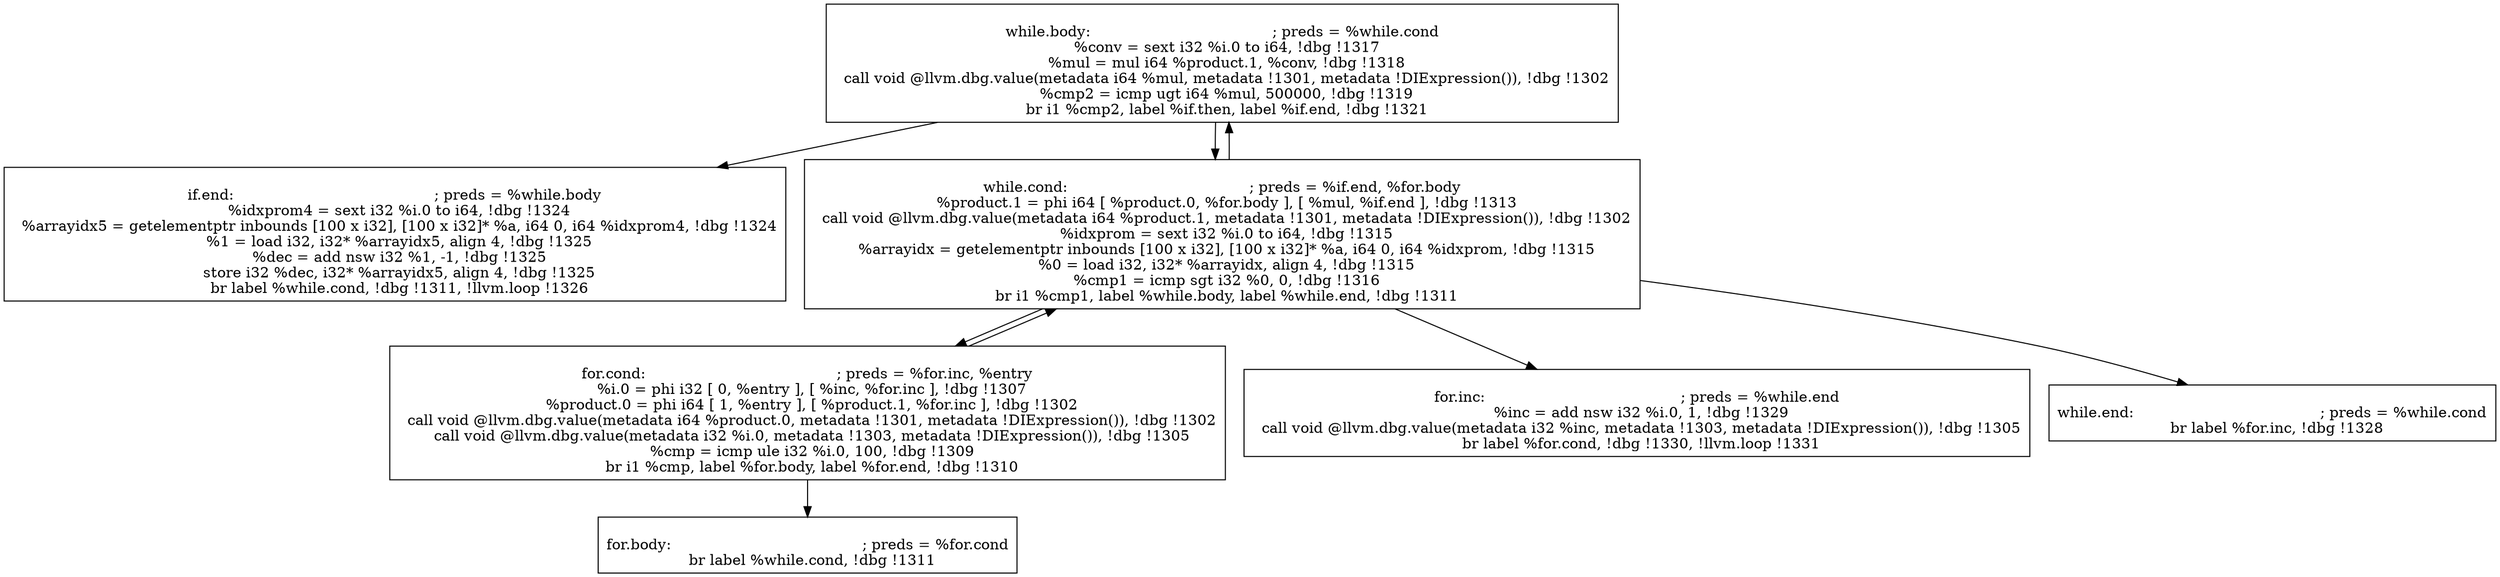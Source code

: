 
digraph G {


node78 [label="
while.body:                                       ; preds = %while.cond
  %conv = sext i32 %i.0 to i64, !dbg !1317
  %mul = mul i64 %product.1, %conv, !dbg !1318
  call void @llvm.dbg.value(metadata i64 %mul, metadata !1301, metadata !DIExpression()), !dbg !1302
  %cmp2 = icmp ugt i64 %mul, 500000, !dbg !1319
  br i1 %cmp2, label %if.then, label %if.end, !dbg !1321
",shape=rectangle ]
node73 [label="
for.body:                                         ; preds = %for.cond
  br label %while.cond, !dbg !1311
",shape=rectangle ]
node72 [label="
if.end:                                           ; preds = %while.body
  %idxprom4 = sext i32 %i.0 to i64, !dbg !1324
  %arrayidx5 = getelementptr inbounds [100 x i32], [100 x i32]* %a, i64 0, i64 %idxprom4, !dbg !1324
  %1 = load i32, i32* %arrayidx5, align 4, !dbg !1325
  %dec = add nsw i32 %1, -1, !dbg !1325
  store i32 %dec, i32* %arrayidx5, align 4, !dbg !1325
  br label %while.cond, !dbg !1311, !llvm.loop !1326
",shape=rectangle ]
node74 [label="
for.cond:                                         ; preds = %for.inc, %entry
  %i.0 = phi i32 [ 0, %entry ], [ %inc, %for.inc ], !dbg !1307
  %product.0 = phi i64 [ 1, %entry ], [ %product.1, %for.inc ], !dbg !1302
  call void @llvm.dbg.value(metadata i64 %product.0, metadata !1301, metadata !DIExpression()), !dbg !1302
  call void @llvm.dbg.value(metadata i32 %i.0, metadata !1303, metadata !DIExpression()), !dbg !1305
  %cmp = icmp ule i32 %i.0, 100, !dbg !1309
  br i1 %cmp, label %for.body, label %for.end, !dbg !1310
",shape=rectangle ]
node75 [label="
for.inc:                                          ; preds = %while.end
  %inc = add nsw i32 %i.0, 1, !dbg !1329
  call void @llvm.dbg.value(metadata i32 %inc, metadata !1303, metadata !DIExpression()), !dbg !1305
  br label %for.cond, !dbg !1330, !llvm.loop !1331
",shape=rectangle ]
node76 [label="
while.cond:                                       ; preds = %if.end, %for.body
  %product.1 = phi i64 [ %product.0, %for.body ], [ %mul, %if.end ], !dbg !1313
  call void @llvm.dbg.value(metadata i64 %product.1, metadata !1301, metadata !DIExpression()), !dbg !1302
  %idxprom = sext i32 %i.0 to i64, !dbg !1315
  %arrayidx = getelementptr inbounds [100 x i32], [100 x i32]* %a, i64 0, i64 %idxprom, !dbg !1315
  %0 = load i32, i32* %arrayidx, align 4, !dbg !1315
  %cmp1 = icmp sgt i32 %0, 0, !dbg !1316
  br i1 %cmp1, label %while.body, label %while.end, !dbg !1311
",shape=rectangle ]
node77 [label="
while.end:                                        ; preds = %while.cond
  br label %for.inc, !dbg !1328
",shape=rectangle ]

node78->node76 [ ]
node76->node78 [ ]
node74->node76 [ ]
node76->node77 [ ]
node74->node73 [ ]
node76->node74 [ ]
node78->node72 [ ]
node76->node75 [ ]


}

